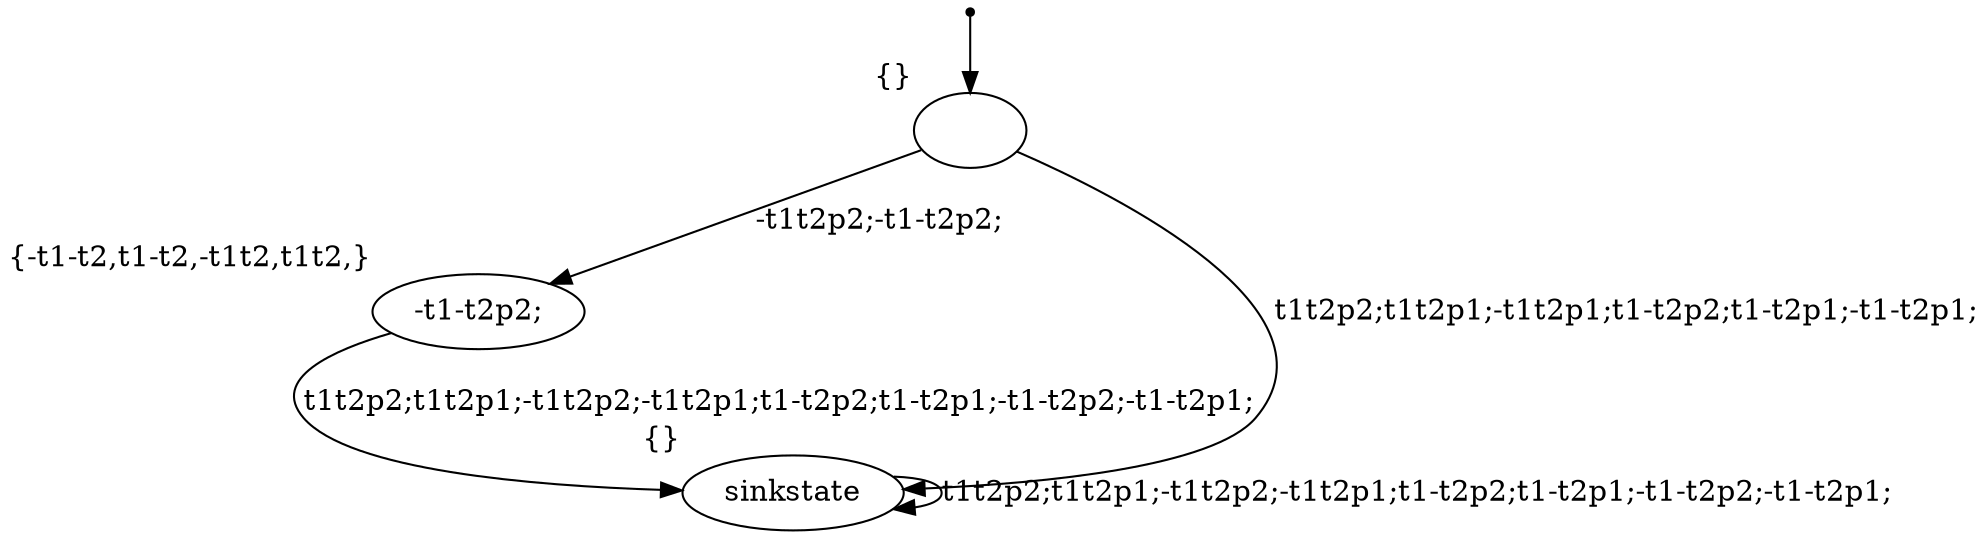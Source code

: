 digraph G {
  Initial [shape=point];
  Initial -> S0;
  S0 [label="", xlabel= "{}"];
  S0 -> S1 [label="-t1t2p2;-t1-t2p2;"];
  S0 -> S2 [label="t1t2p2;t1t2p1;-t1t2p1;t1-t2p2;t1-t2p1;-t1-t2p1;"];
  S1 [label="-t1-t2p2;", xlabel= "{-t1-t2,t1-t2,-t1t2,t1t2,}"];
  S1 -> S2 [label="t1t2p2;t1t2p1;-t1t2p2;-t1t2p1;t1-t2p2;t1-t2p1;-t1-t2p2;-t1-t2p1;"];
  S2 [label="sinkstate", xlabel= "{}"];
  S2 -> S2 [label="t1t2p2;t1t2p1;-t1t2p2;-t1t2p1;t1-t2p2;t1-t2p1;-t1-t2p2;-t1-t2p1;"];
}